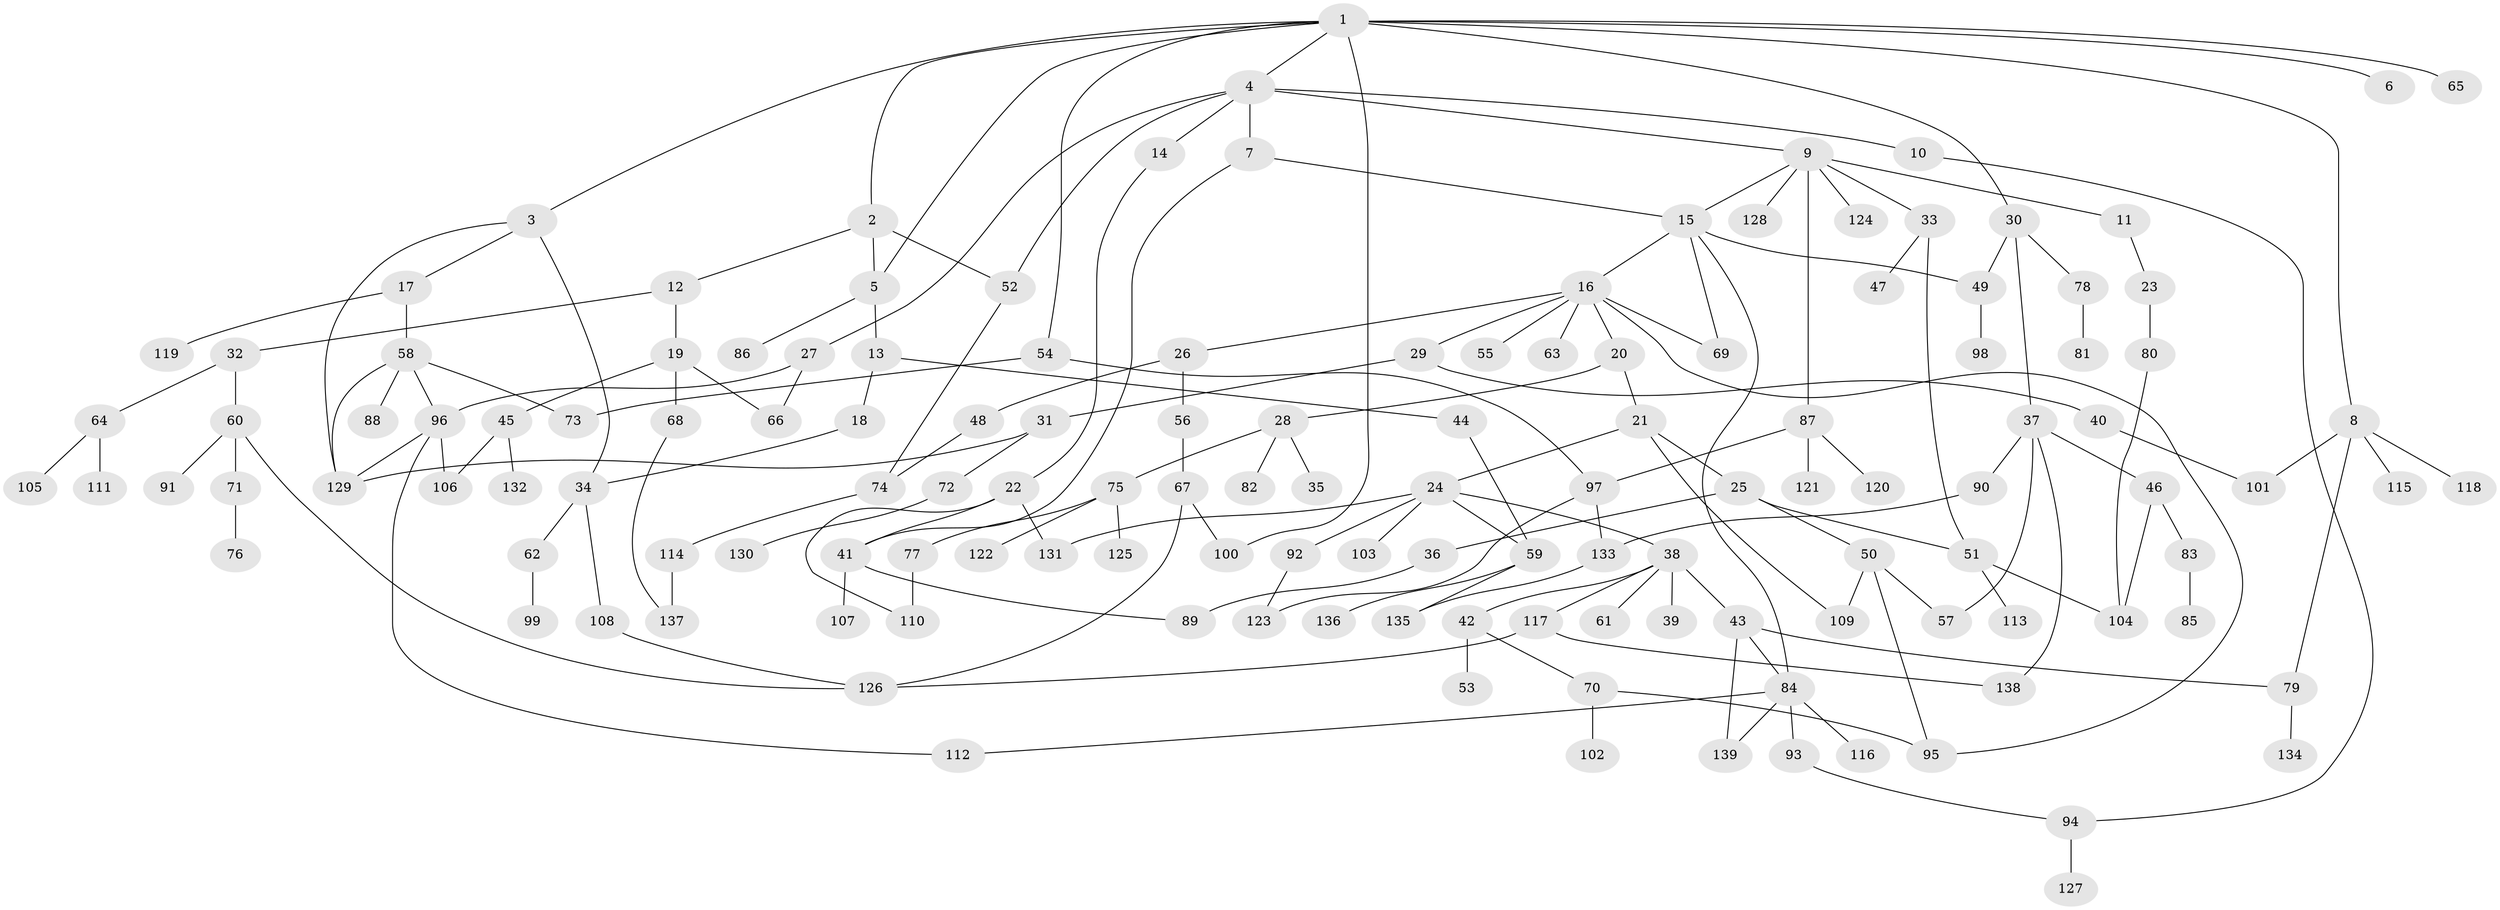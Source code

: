 // Generated by graph-tools (version 1.1) at 2025/10/02/27/25 16:10:51]
// undirected, 139 vertices, 180 edges
graph export_dot {
graph [start="1"]
  node [color=gray90,style=filled];
  1;
  2;
  3;
  4;
  5;
  6;
  7;
  8;
  9;
  10;
  11;
  12;
  13;
  14;
  15;
  16;
  17;
  18;
  19;
  20;
  21;
  22;
  23;
  24;
  25;
  26;
  27;
  28;
  29;
  30;
  31;
  32;
  33;
  34;
  35;
  36;
  37;
  38;
  39;
  40;
  41;
  42;
  43;
  44;
  45;
  46;
  47;
  48;
  49;
  50;
  51;
  52;
  53;
  54;
  55;
  56;
  57;
  58;
  59;
  60;
  61;
  62;
  63;
  64;
  65;
  66;
  67;
  68;
  69;
  70;
  71;
  72;
  73;
  74;
  75;
  76;
  77;
  78;
  79;
  80;
  81;
  82;
  83;
  84;
  85;
  86;
  87;
  88;
  89;
  90;
  91;
  92;
  93;
  94;
  95;
  96;
  97;
  98;
  99;
  100;
  101;
  102;
  103;
  104;
  105;
  106;
  107;
  108;
  109;
  110;
  111;
  112;
  113;
  114;
  115;
  116;
  117;
  118;
  119;
  120;
  121;
  122;
  123;
  124;
  125;
  126;
  127;
  128;
  129;
  130;
  131;
  132;
  133;
  134;
  135;
  136;
  137;
  138;
  139;
  1 -- 2;
  1 -- 3;
  1 -- 4;
  1 -- 6;
  1 -- 8;
  1 -- 30;
  1 -- 54;
  1 -- 65;
  1 -- 5;
  1 -- 100;
  2 -- 5;
  2 -- 12;
  2 -- 52;
  3 -- 17;
  3 -- 34;
  3 -- 129;
  4 -- 7;
  4 -- 9;
  4 -- 10;
  4 -- 14;
  4 -- 27;
  4 -- 52;
  5 -- 13;
  5 -- 86;
  7 -- 15;
  7 -- 41;
  8 -- 79;
  8 -- 101;
  8 -- 115;
  8 -- 118;
  9 -- 11;
  9 -- 33;
  9 -- 87;
  9 -- 124;
  9 -- 128;
  9 -- 15;
  10 -- 94;
  11 -- 23;
  12 -- 19;
  12 -- 32;
  13 -- 18;
  13 -- 44;
  14 -- 22;
  15 -- 16;
  15 -- 69;
  15 -- 84;
  15 -- 49;
  16 -- 20;
  16 -- 26;
  16 -- 29;
  16 -- 55;
  16 -- 63;
  16 -- 69;
  16 -- 95;
  17 -- 58;
  17 -- 119;
  18 -- 34;
  19 -- 45;
  19 -- 68;
  19 -- 66;
  20 -- 21;
  20 -- 28;
  21 -- 24;
  21 -- 25;
  21 -- 109;
  22 -- 131;
  22 -- 110;
  22 -- 41;
  23 -- 80;
  24 -- 38;
  24 -- 59;
  24 -- 92;
  24 -- 103;
  24 -- 131;
  25 -- 36;
  25 -- 50;
  25 -- 51;
  26 -- 48;
  26 -- 56;
  27 -- 66;
  27 -- 96;
  28 -- 35;
  28 -- 75;
  28 -- 82;
  29 -- 31;
  29 -- 40;
  30 -- 37;
  30 -- 49;
  30 -- 78;
  31 -- 72;
  31 -- 129;
  32 -- 60;
  32 -- 64;
  33 -- 47;
  33 -- 51;
  34 -- 62;
  34 -- 108;
  36 -- 89;
  37 -- 46;
  37 -- 57;
  37 -- 90;
  37 -- 138;
  38 -- 39;
  38 -- 42;
  38 -- 43;
  38 -- 61;
  38 -- 117;
  40 -- 101;
  41 -- 89;
  41 -- 107;
  42 -- 53;
  42 -- 70;
  43 -- 139;
  43 -- 79;
  43 -- 84;
  44 -- 59;
  45 -- 106;
  45 -- 132;
  46 -- 83;
  46 -- 104;
  48 -- 74;
  49 -- 98;
  50 -- 95;
  50 -- 109;
  50 -- 57;
  51 -- 104;
  51 -- 113;
  52 -- 74;
  54 -- 97;
  54 -- 73;
  56 -- 67;
  58 -- 73;
  58 -- 88;
  58 -- 96;
  58 -- 129;
  59 -- 136;
  59 -- 135;
  60 -- 71;
  60 -- 91;
  60 -- 126;
  62 -- 99;
  64 -- 105;
  64 -- 111;
  67 -- 100;
  67 -- 126;
  68 -- 137;
  70 -- 102;
  70 -- 95;
  71 -- 76;
  72 -- 130;
  74 -- 114;
  75 -- 77;
  75 -- 122;
  75 -- 125;
  77 -- 110;
  78 -- 81;
  79 -- 134;
  80 -- 104;
  83 -- 85;
  84 -- 93;
  84 -- 116;
  84 -- 139;
  84 -- 112;
  87 -- 120;
  87 -- 121;
  87 -- 97;
  90 -- 133;
  92 -- 123;
  93 -- 94;
  94 -- 127;
  96 -- 112;
  96 -- 129;
  96 -- 106;
  97 -- 133;
  97 -- 123;
  108 -- 126;
  114 -- 137;
  117 -- 126;
  117 -- 138;
  133 -- 135;
}
